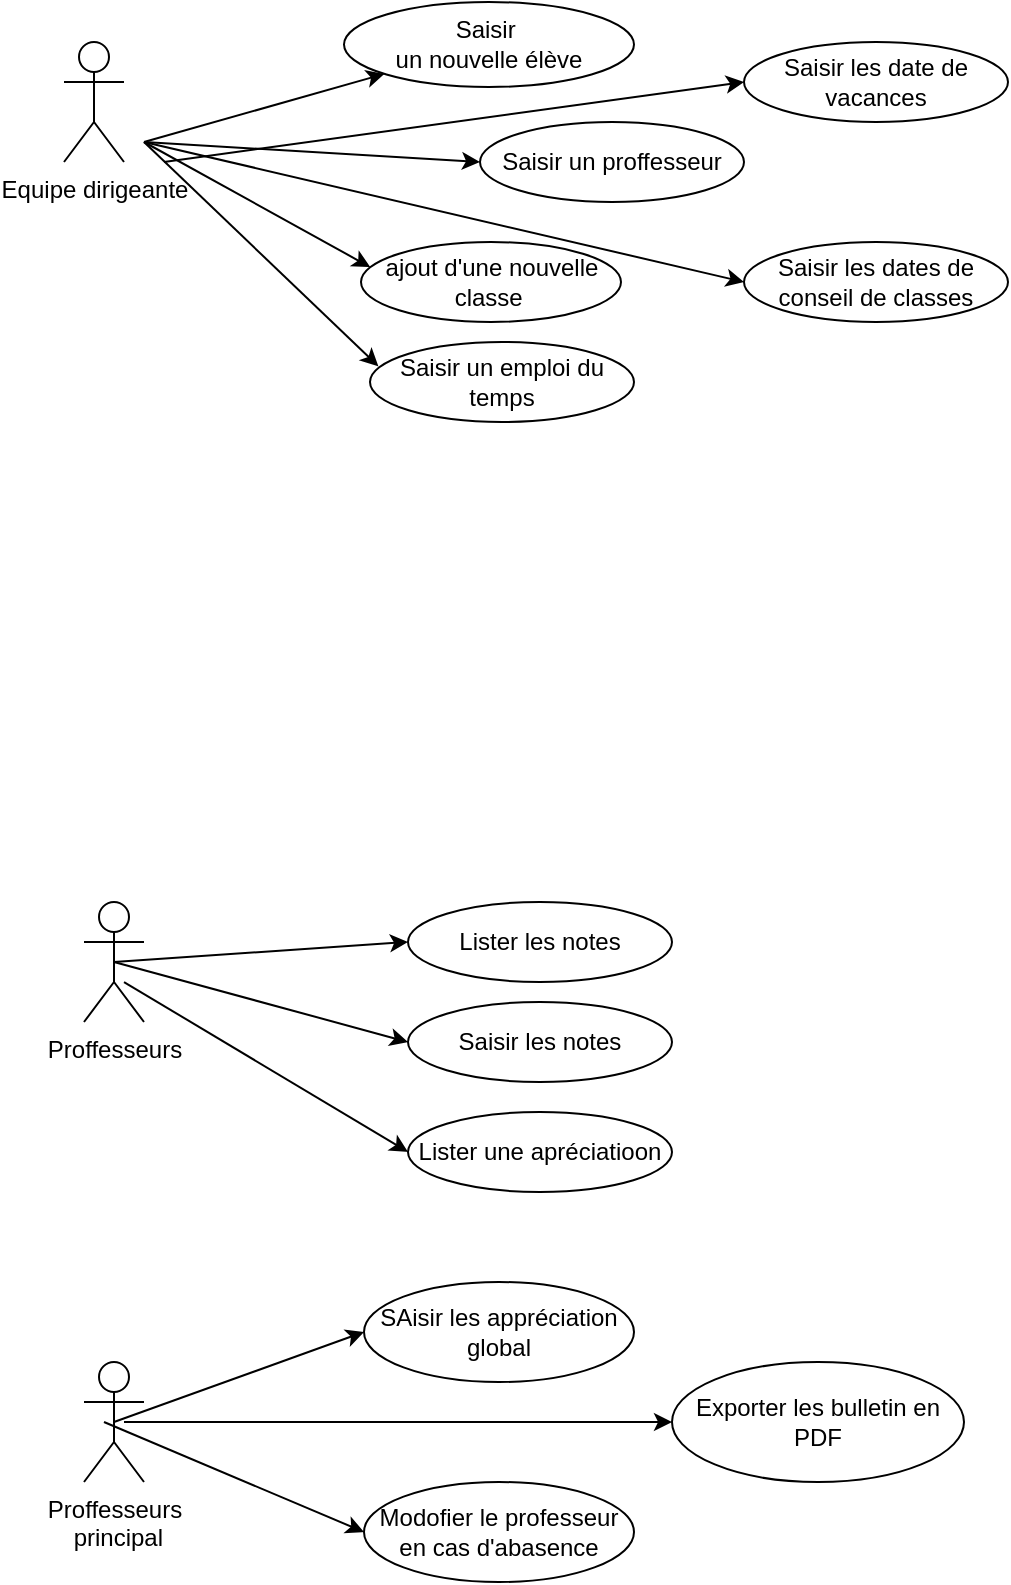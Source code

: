 <mxfile version="24.4.4" type="github">
  <diagram name="Page-1" id="ePbO5p0fnWOSLao09BDe">
    <mxGraphModel dx="1050" dy="562" grid="1" gridSize="10" guides="1" tooltips="1" connect="1" arrows="1" fold="1" page="1" pageScale="1" pageWidth="827" pageHeight="1169" math="0" shadow="0">
      <root>
        <mxCell id="0" />
        <mxCell id="1" parent="0" />
        <mxCell id="5me6bseYTSdpRQsA81gY-1" value="Equipe dirigeante&lt;div&gt;&lt;br&gt;&lt;/div&gt;" style="shape=umlActor;verticalLabelPosition=bottom;verticalAlign=top;html=1;" vertex="1" parent="1">
          <mxGeometry x="120" y="200" width="30" height="60" as="geometry" />
        </mxCell>
        <mxCell id="5me6bseYTSdpRQsA81gY-3" value="" style="endArrow=classic;html=1;rounded=0;" edge="1" parent="1" target="5me6bseYTSdpRQsA81gY-4">
          <mxGeometry width="50" height="50" relative="1" as="geometry">
            <mxPoint x="160" y="250" as="sourcePoint" />
            <mxPoint x="260" y="240" as="targetPoint" />
          </mxGeometry>
        </mxCell>
        <mxCell id="5me6bseYTSdpRQsA81gY-4" value="Saisir&amp;nbsp;&lt;div&gt;un nouvelle élève&lt;/div&gt;" style="ellipse;html=1;whiteSpace=wrap;" vertex="1" parent="1">
          <mxGeometry x="260" y="180" width="145" height="42.5" as="geometry" />
        </mxCell>
        <mxCell id="5me6bseYTSdpRQsA81gY-5" value="Saisir un proffesseur" style="ellipse;html=1;whiteSpace=wrap;" vertex="1" parent="1">
          <mxGeometry x="328" y="240" width="132" height="40" as="geometry" />
        </mxCell>
        <mxCell id="5me6bseYTSdpRQsA81gY-6" value="ajout d&#39;une nouvelle classe&amp;nbsp;" style="ellipse;html=1;whiteSpace=wrap;" vertex="1" parent="1">
          <mxGeometry x="268.5" y="300" width="130" height="40" as="geometry" />
        </mxCell>
        <mxCell id="5me6bseYTSdpRQsA81gY-7" value="Saisir un emploi du temps" style="ellipse;html=1;whiteSpace=wrap;" vertex="1" parent="1">
          <mxGeometry x="273" y="350" width="132" height="40" as="geometry" />
        </mxCell>
        <mxCell id="5me6bseYTSdpRQsA81gY-8" value="" style="endArrow=classic;html=1;rounded=0;entryX=0;entryY=0.5;entryDx=0;entryDy=0;" edge="1" parent="1" target="5me6bseYTSdpRQsA81gY-5">
          <mxGeometry width="50" height="50" relative="1" as="geometry">
            <mxPoint x="160" y="250" as="sourcePoint" />
            <mxPoint x="210" y="210" as="targetPoint" />
          </mxGeometry>
        </mxCell>
        <mxCell id="5me6bseYTSdpRQsA81gY-9" value="" style="endArrow=classic;html=1;rounded=0;entryX=0;entryY=0.5;entryDx=0;entryDy=0;" edge="1" parent="1" target="5me6bseYTSdpRQsA81gY-17">
          <mxGeometry width="50" height="50" relative="1" as="geometry">
            <mxPoint x="160" y="250" as="sourcePoint" />
            <mxPoint x="460" y="295" as="targetPoint" />
          </mxGeometry>
        </mxCell>
        <mxCell id="5me6bseYTSdpRQsA81gY-10" value="" style="endArrow=classic;html=1;rounded=0;entryX=0.032;entryY=0.305;entryDx=0;entryDy=0;entryPerimeter=0;" edge="1" parent="1" target="5me6bseYTSdpRQsA81gY-7">
          <mxGeometry width="50" height="50" relative="1" as="geometry">
            <mxPoint x="160" y="250" as="sourcePoint" />
            <mxPoint x="220" y="210" as="targetPoint" />
          </mxGeometry>
        </mxCell>
        <mxCell id="5me6bseYTSdpRQsA81gY-11" value="" style="endArrow=classic;html=1;rounded=0;entryX=0.036;entryY=0.315;entryDx=0;entryDy=0;entryPerimeter=0;" edge="1" parent="1" target="5me6bseYTSdpRQsA81gY-6">
          <mxGeometry width="50" height="50" relative="1" as="geometry">
            <mxPoint x="160" y="250" as="sourcePoint" />
            <mxPoint x="210" y="205" as="targetPoint" />
          </mxGeometry>
        </mxCell>
        <mxCell id="5me6bseYTSdpRQsA81gY-12" value="&lt;div&gt;Proffesseurs&lt;/div&gt;&lt;div&gt;&lt;br&gt;&lt;/div&gt;" style="shape=umlActor;verticalLabelPosition=bottom;verticalAlign=top;html=1;" vertex="1" parent="1">
          <mxGeometry x="130" y="630" width="30" height="60" as="geometry" />
        </mxCell>
        <mxCell id="5me6bseYTSdpRQsA81gY-13" value="Lister les notes" style="ellipse;html=1;whiteSpace=wrap;" vertex="1" parent="1">
          <mxGeometry x="292" y="630" width="132" height="40" as="geometry" />
        </mxCell>
        <mxCell id="5me6bseYTSdpRQsA81gY-14" value="Saisir&lt;span style=&quot;color: rgba(0, 0, 0, 0); font-family: monospace; font-size: 0px; text-align: start; text-wrap: nowrap;&quot;&gt;%3CmxGraphModel%3E%3Croot%3E%3CmxCell%20id%3D%220%22%2F%3E%3CmxCell%20id%3D%221%22%20parent%3D%220%22%2F%3E%3CmxCell%20id%3D%222%22%20value%3D%22Lister%20les%20notes%22%20style%3D%22ellipse%3Bhtml%3D1%3BwhiteSpace%3Dwrap%3B%22%20vertex%3D%221%22%20parent%3D%221%22%3E%3CmxGeometry%20x%3D%22282%22%20y%3D%22440%22%20width%3D%22132%22%20height%3D%2240%22%20as%3D%22geometry%22%2F%3E%3C%2FmxCell%3E%3C%2Froot%3E%3C%2FmxGraphModel%3E&lt;/span&gt;&amp;nbsp;les notes" style="ellipse;html=1;whiteSpace=wrap;" vertex="1" parent="1">
          <mxGeometry x="292" y="680" width="132" height="40" as="geometry" />
        </mxCell>
        <mxCell id="5me6bseYTSdpRQsA81gY-15" value="Lister une apréciatioon" style="ellipse;html=1;whiteSpace=wrap;" vertex="1" parent="1">
          <mxGeometry x="292" y="735" width="132" height="40" as="geometry" />
        </mxCell>
        <mxCell id="5me6bseYTSdpRQsA81gY-16" value="Saisir les date de vacances" style="ellipse;html=1;whiteSpace=wrap;" vertex="1" parent="1">
          <mxGeometry x="460" y="200" width="132" height="40" as="geometry" />
        </mxCell>
        <mxCell id="5me6bseYTSdpRQsA81gY-17" value="Saisir les dates de conseil de classes" style="ellipse;html=1;whiteSpace=wrap;" vertex="1" parent="1">
          <mxGeometry x="460" y="300" width="132" height="40" as="geometry" />
        </mxCell>
        <mxCell id="5me6bseYTSdpRQsA81gY-18" value="" style="endArrow=classic;html=1;rounded=0;entryX=0;entryY=0.5;entryDx=0;entryDy=0;" edge="1" parent="1" target="5me6bseYTSdpRQsA81gY-16">
          <mxGeometry width="50" height="50" relative="1" as="geometry">
            <mxPoint x="170" y="260" as="sourcePoint" />
            <mxPoint x="470" y="330" as="targetPoint" />
          </mxGeometry>
        </mxCell>
        <mxCell id="5me6bseYTSdpRQsA81gY-19" value="" style="endArrow=classic;html=1;rounded=0;entryX=0;entryY=0.5;entryDx=0;entryDy=0;exitX=0.5;exitY=0.5;exitDx=0;exitDy=0;exitPerimeter=0;" edge="1" parent="1" source="5me6bseYTSdpRQsA81gY-12" target="5me6bseYTSdpRQsA81gY-13">
          <mxGeometry width="50" height="50" relative="1" as="geometry">
            <mxPoint x="189" y="560" as="sourcePoint" />
            <mxPoint x="340" y="600" as="targetPoint" />
          </mxGeometry>
        </mxCell>
        <mxCell id="5me6bseYTSdpRQsA81gY-20" value="" style="endArrow=classic;html=1;rounded=0;entryX=0;entryY=0.5;entryDx=0;entryDy=0;exitX=0.5;exitY=0.5;exitDx=0;exitDy=0;exitPerimeter=0;" edge="1" parent="1" source="5me6bseYTSdpRQsA81gY-12" target="5me6bseYTSdpRQsA81gY-14">
          <mxGeometry width="50" height="50" relative="1" as="geometry">
            <mxPoint x="170" y="669" as="sourcePoint" />
            <mxPoint x="302" y="660" as="targetPoint" />
          </mxGeometry>
        </mxCell>
        <mxCell id="5me6bseYTSdpRQsA81gY-21" value="" style="endArrow=classic;html=1;rounded=0;entryX=0;entryY=0.5;entryDx=0;entryDy=0;exitX=0.667;exitY=0.667;exitDx=0;exitDy=0;exitPerimeter=0;" edge="1" parent="1" source="5me6bseYTSdpRQsA81gY-12" target="5me6bseYTSdpRQsA81gY-15">
          <mxGeometry width="50" height="50" relative="1" as="geometry">
            <mxPoint x="180" y="679" as="sourcePoint" />
            <mxPoint x="312" y="670" as="targetPoint" />
          </mxGeometry>
        </mxCell>
        <mxCell id="5me6bseYTSdpRQsA81gY-22" value="&lt;div&gt;Proffesseurs&lt;/div&gt;&lt;div&gt;&amp;nbsp;principal&lt;/div&gt;" style="shape=umlActor;verticalLabelPosition=bottom;verticalAlign=top;html=1;" vertex="1" parent="1">
          <mxGeometry x="130" y="860" width="30" height="60" as="geometry" />
        </mxCell>
        <mxCell id="5me6bseYTSdpRQsA81gY-23" value="&lt;div style=&quot;text-align: center;&quot;&gt;&lt;span style=&quot;text-align: start; background-color: initial;&quot;&gt;SAisir les appréciation global&lt;/span&gt;&lt;span style=&quot;color: rgba(0, 0, 0, 0); font-family: monospace; font-size: 0px; text-align: start; text-wrap: nowrap; background-color: initial;&quot;&gt;3CmxGraphModel%3E%3Croot%3E%3CmxCell%20id%3D%220%22%2F%3E%3CmxCell%20id%3D%221%22%20parent%3D%220%22%2F%3E%3CmxCell%20id%3D%222%22%20value%3D%22Lister%20les%20notes%22%20style%3D%22ellipse%3Bhtml%3D1%3BwhiteSpace%3Dwrap%3B%22%20vertex%3D%221%22%20parent%3D%221%22%3E%3CmxGeometry%20x%3D%22282%22%20y%3D%22440%22%20width%3D%22132%22%20height%3D%2240%22%20as%3D%22geometry%22%2F%3E%3C%2FmxCell%3E%3C%2Froot%3E%3C%2FmxGr&lt;/span&gt;&lt;/div&gt;" style="ellipse;html=1;whiteSpace=wrap;" vertex="1" parent="1">
          <mxGeometry x="270" y="820" width="135" height="50" as="geometry" />
        </mxCell>
        <mxCell id="5me6bseYTSdpRQsA81gY-24" value="Modofier le professeur en cas d&#39;abasence" style="ellipse;html=1;whiteSpace=wrap;" vertex="1" parent="1">
          <mxGeometry x="270" y="920" width="135" height="50" as="geometry" />
        </mxCell>
        <mxCell id="5me6bseYTSdpRQsA81gY-25" value="" style="endArrow=classic;html=1;rounded=0;entryX=0;entryY=0.5;entryDx=0;entryDy=0;exitX=0.5;exitY=0.5;exitDx=0;exitDy=0;exitPerimeter=0;" edge="1" parent="1" source="5me6bseYTSdpRQsA81gY-22" target="5me6bseYTSdpRQsA81gY-23">
          <mxGeometry width="50" height="50" relative="1" as="geometry">
            <mxPoint x="160" y="760" as="sourcePoint" />
            <mxPoint x="302" y="845" as="targetPoint" />
          </mxGeometry>
        </mxCell>
        <mxCell id="5me6bseYTSdpRQsA81gY-26" value="" style="endArrow=classic;html=1;rounded=0;entryX=0;entryY=0.5;entryDx=0;entryDy=0;exitX=0.333;exitY=0.5;exitDx=0;exitDy=0;exitPerimeter=0;" edge="1" parent="1" source="5me6bseYTSdpRQsA81gY-22" target="5me6bseYTSdpRQsA81gY-24">
          <mxGeometry width="50" height="50" relative="1" as="geometry">
            <mxPoint x="150" y="890" as="sourcePoint" />
            <mxPoint x="282" y="975" as="targetPoint" />
          </mxGeometry>
        </mxCell>
        <mxCell id="5me6bseYTSdpRQsA81gY-27" value="Exporter les bulletin en PDF" style="ellipse;html=1;whiteSpace=wrap;" vertex="1" parent="1">
          <mxGeometry x="424" y="860" width="146" height="60" as="geometry" />
        </mxCell>
        <mxCell id="5me6bseYTSdpRQsA81gY-28" value="" style="endArrow=classic;html=1;rounded=0;entryX=0;entryY=0.5;entryDx=0;entryDy=0;" edge="1" parent="1" target="5me6bseYTSdpRQsA81gY-27">
          <mxGeometry width="50" height="50" relative="1" as="geometry">
            <mxPoint x="150" y="890" as="sourcePoint" />
            <mxPoint x="280" y="855" as="targetPoint" />
          </mxGeometry>
        </mxCell>
      </root>
    </mxGraphModel>
  </diagram>
</mxfile>
